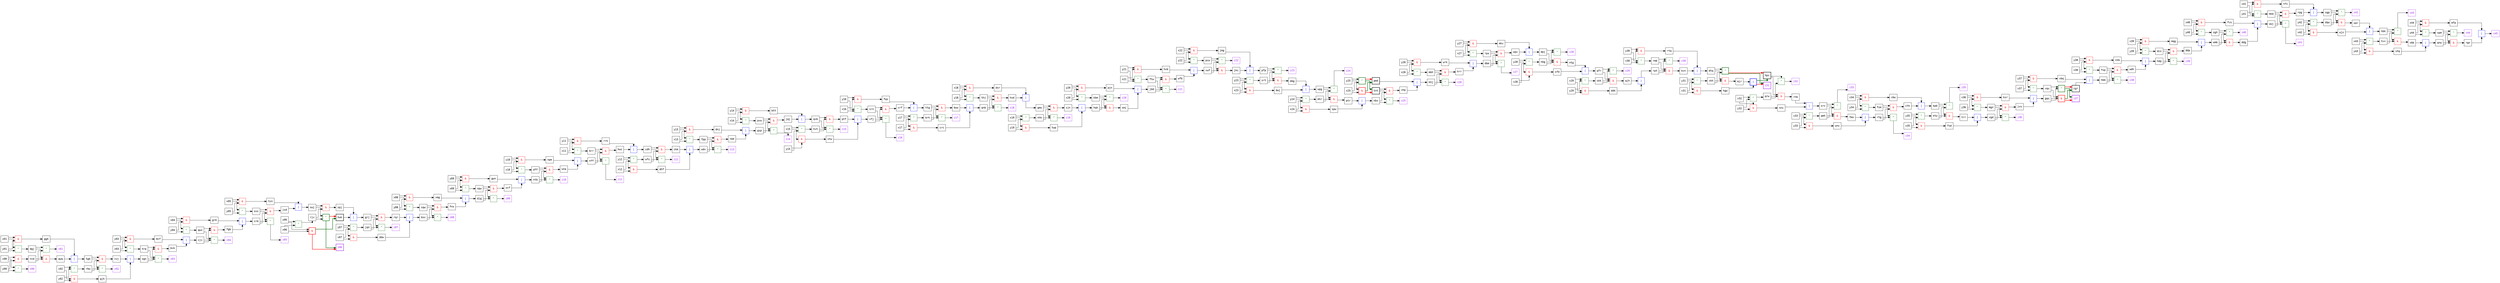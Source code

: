 digraph {
node [fontname="Consolas", shape=box width=.5];
splines=ortho;
rankdir="LR";
op1 [label="&" color="red"fontcolor="red"];
dff -> op1;
ntb -> op1;
op1 -> wsq;
op2 [label="&" color="red"fontcolor="red"];
y28 -> op2;
x28 -> op2;
op2 -> sfd;
op3 [label="&" color="red"fontcolor="red"];
ttg -> op3;
brk -> op3;
op3 -> bww;
op4 [label="&" color="red"fontcolor="red"];
mgn -> op4;
vgd -> op4;
op4 -> jvs;
op5 [penwidth=2];hwk [ penwidth=2];
op5 [label="^" color="darkgreen"fontcolor="darkgreen"];
swj -> op5;
rjv -> op5;
op5 -> hwk [color="red" penwidth=2];
op5 -> z06 [color="darkgreen" penwidth=2];
z30 [color="purple" fontcolor="purple"];
op6 [label="^" color="darkgreen"fontcolor="darkgreen"];
rpt -> op6;
rmb -> op6;
op6 -> z30;
z15 [color="purple" fontcolor="purple"];
op7 [label="^" color="darkgreen"fontcolor="darkgreen"];
hvt -> op7;
qvb -> op7;
op7 -> z15;
op8 [label="|" color="blue"fontcolor="blue"];
qjh -> op8;
ddk -> op8;
op8 -> rpt;
op9 [label="&" color="red"fontcolor="red"];
grj -> op9;
jqn -> op9;
op9 -> rqr;
op10 [label="^" color="darkgreen"fontcolor="darkgreen"];
x28 -> op10;
y28 -> op10;
op10 -> nbg;
op11 [label="&" color="red"fontcolor="red"];
y24 -> op11;
x24 -> op11;
op11 -> spw;
op12 [label="&" color="red"fontcolor="red"];
y03 -> op12;
x03 -> op12;
op12 -> mcf;
op13 [label="|" color="blue"fontcolor="blue"];
pjn -> op13;
smj -> op13;
op13 -> jbd;
op14 [label="&" color="red"fontcolor="red"];
y07 -> op14;
x07 -> op14;
op14 -> ddw;
z29 [color="purple" fontcolor="purple"];
op15 [label="^" color="darkgreen"fontcolor="darkgreen"];
skk -> op15;
qfr -> op15;
op15 -> z29;
op16 [label="^" color="darkgreen"fontcolor="darkgreen"];
y38 -> op16;
x38 -> op16;
op16 -> fsp;
op17 [penwidth=2];qmd [ penwidth=2];
op17 [label="^" color="darkgreen"fontcolor="darkgreen"];
y25 -> op17;
x25 -> op17;
op17 -> qmd [color="red" penwidth=2];
op17 -> tnt [color="darkgreen" penwidth=2];
op18 [label="&" color="red"fontcolor="red"];
y41 -> op18;
x41 -> op18;
op18 -> tfc;
op19 [label="&" color="red"fontcolor="red"];
y37 -> op19;
x37 -> op19;
op19 -> vbq;
op20 [label="^" color="darkgreen"fontcolor="darkgreen"];
y27 -> op20;
x27 -> op20;
op20 -> rps;
op21 [label="|" color="blue"fontcolor="blue"];
trr -> op21;
fsd -> op21;
op21 -> vgd;
z03 [color="purple" fontcolor="purple"];
op22 [label="^" color="darkgreen"fontcolor="darkgreen"];
sgn -> op22;
hrp -> op22;
op22 -> z03;
op23 [label="|" color="blue"fontcolor="blue"];
rtq -> op23;
kcn -> op23;
op23 -> dtq;
op24 [label="&" color="red"fontcolor="red"];
x16 -> op24;
y16 -> op24;
op24 -> fqs;
op25 [label="&" color="red"fontcolor="red"];
x05 -> op25;
y05 -> op25;
op25 -> tcn;
z44 [color="purple" fontcolor="purple"];
op26 [label="^" color="darkgreen"fontcolor="darkgreen"];
spm -> op26;
qnw -> op26;
op26 -> z44;
op27 [label="|" color="blue"fontcolor="blue"];
wjs -> op27;
sdr -> op27;
op27 -> hbk;
op28 [label="&" color="red"fontcolor="red"];
x21 -> op28;
y21 -> op28;
op28 -> hvb;
op29 [label="|" color="blue"fontcolor="blue"];
mcf -> op29;
bvk -> op29;
op29 -> cjv;
z23 [color="purple" fontcolor="purple"];
op30 [label="^" color="darkgreen"fontcolor="darkgreen"];
pfp -> op30;
srt -> op30;
op30 -> z23;
z28 [color="purple" fontcolor="purple"];
op31 [label="^" color="darkgreen"fontcolor="darkgreen"];
dpj -> op31;
nbg -> op31;
op31 -> z28;
op32 [label="|" color="blue"fontcolor="blue"];
tcn -> op32;
jsd -> op32;
op32 -> swj;
z45 [color="purple" fontcolor="purple"];
op33 [label="|" color="blue"fontcolor="blue"];
rgn -> op33;
mfp -> op33;
op33 -> z45;
op34 [label="|" color="blue"fontcolor="blue"];
wqv -> op34;
mkv -> op34;
op34 -> dpj;
op35 [label="&" color="red"fontcolor="red"];
y35 -> op35;
x35 -> op35;
op35 -> fsd;
z18 [color="purple" fontcolor="purple"];
op36 [label="^" color="darkgreen"fontcolor="darkgreen"];
thj -> op36;
qnb -> op36;
op36 -> z18;
op37 [label="|" color="blue"fontcolor="blue"];
dmg -> op37;
dwj -> op37;
op37 -> wpg;
op38 [label="&" color="red"fontcolor="red"];
x04 -> op38;
y04 -> op38;
op38 -> grm;
op39 [label="^" color="darkgreen"fontcolor="darkgreen"];
y32 -> op39;
x32 -> op39;
op39 -> qrw;
z32 [color="purple" fontcolor="purple"];
op40 [label="^" color="darkgreen"fontcolor="darkgreen"];
hpc -> op40;
qrw -> op40;
op40 -> z32;
op41 [label="&" color="red"fontcolor="red"];
fpp -> op41;
wdv -> op41;
op41 -> cpp;
z43 [color="purple" fontcolor="purple"];
op42 [label="^" color="darkgreen"fontcolor="darkgreen"];
tvv -> op42;
hbk -> op42;
op42 -> z43;
op43 [label="^" color="darkgreen"fontcolor="darkgreen"];
x01 -> op43;
y01 -> op43;
op43 -> dgj;
z14 [color="purple" fontcolor="purple"];
op44 [label="^" color="darkgreen"fontcolor="darkgreen"];
pvw -> op44;
gsp -> op44;
op44 -> z14;
op45 [label="&" color="red"fontcolor="red"];
x15 -> op45;
y15 -> op45;
op45 -> stw;
z24 [color="purple" fontcolor="purple"];
op46 [label="^" color="darkgreen"fontcolor="darkgreen"];
wpg -> op46;
mhr -> op46;
op46 -> z24;
op47 [label="|" color="blue"fontcolor="blue"];
dsr -> op47;
hsd -> op47;
op47 -> gmw;
z33 [color="purple" fontcolor="purple"];
op48 [label="^" color="darkgreen"fontcolor="darkgreen"];
src -> op48;
qmh -> op48;
op48 -> z33;
op49 [label="&" color="red"fontcolor="red"];
cdh -> op49;
wfs -> op49;
op49 -> ckm;
op50 [label="|" color="blue"fontcolor="blue"];
hwc -> op50;
rrk -> op50;
op50 -> cdh;
op51 [label="|" color="blue"fontcolor="blue"];
ptf -> op51;
stw -> op51;
op51 -> vfj;
op52 [label="&" color="red"fontcolor="red"];
src -> op52;
qmh -> op52;
op52 -> fmn;
op53 [label="^" color="darkgreen"fontcolor="darkgreen"];
y31 -> op53;
x31 -> op53;
op53 -> vkh;
op54 [label="&" color="red"fontcolor="red"];
srn -> op54;
vfj -> op54;
op54 -> crf;
z40 [color="purple" fontcolor="purple"];
op55 [label="^" color="darkgreen"fontcolor="darkgreen"];
sgh -> op55;
wmb -> op55;
op55 -> z40;
op56 [label="&" color="red"fontcolor="red"];
nhk -> op56;
gmw -> op56;
op56 -> cjn;
z13 [color="purple" fontcolor="purple"];
op57 [label="^" color="darkgreen"fontcolor="darkgreen"];
fpp -> op57;
wdv -> op57;
op57 -> z13;
op58 [label="^" color="darkgreen"fontcolor="darkgreen"];
x39 -> op58;
y39 -> op58;
op58 -> dcs;
op59 [label="&" color="red"fontcolor="red"];
x22 -> op59;
y22 -> op59;
op59 -> jmg;
op60 [label="&" color="red"fontcolor="red"];
y29 -> op60;
x29 -> op60;
op60 -> ddk;
op61 [label="&" color="red"fontcolor="red"];
fsm -> op61;
rtg -> op61;
op61 -> ctk;
op62 [label="^" color="darkgreen"fontcolor="darkgreen"];
x41 -> op62;
y41 -> op62;
op62 -> mkb;
op63 [label="^" color="darkgreen"fontcolor="darkgreen"];
x19 -> op63;
y19 -> op63;
op63 -> nhk;
op64 [label="|" color="blue"fontcolor="blue"];
ggk -> op64;
qwq -> op64;
op64 -> tgb;
op65 [label="&" color="red"fontcolor="red"];
y42 -> op65;
x42 -> op65;
op65 -> wjs;
op66 [label="^" color="darkgreen"fontcolor="darkgreen"];
y10 -> op66;
x10 -> op66;
op66 -> dff;
op67 [label="^" color="darkgreen"fontcolor="darkgreen"];
y05 -> op67;
x05 -> op67;
op67 -> sss;
op68 [label="&" color="red"fontcolor="red"];
brr -> op68;
nff -> op68;
op68 -> hwc;
z35 [color="purple" fontcolor="purple"];
op69 [label="^" color="darkgreen"fontcolor="darkgreen"];
kpb -> op69;
ktw -> op69;
op69 -> z35;
op70 [label="&" color="red"fontcolor="red"];
x40 -> op70;
y40 -> op70;
op70 -> fvs;
op71 [label="&" color="red"fontcolor="red"];
dtq -> op71;
vkh -> op71;
op71 -> mjr;
op72 [label="|" color="blue"fontcolor="blue"];
tfc -> op72;
rpg -> op72;
op72 -> sgp;
z16 [color="purple" fontcolor="purple"];
op73 [label="^" color="darkgreen"fontcolor="darkgreen"];
vfj -> op73;
srn -> op73;
op73 -> z16;
op74 [label="^" color="darkgreen"fontcolor="darkgreen"];
x15 -> op74;
y15 -> op74;
op74 -> hvt;
op75 [label="|" color="blue"fontcolor="blue"];
nnc -> op75;
rnb -> op75;
op75 -> src;
op76 [label="|" color="blue"fontcolor="blue"];
btt -> op76;
jqj -> op76;
op76 -> qvb;
op77 [label="&" color="red"fontcolor="red"];
hdp -> op77;
dcs -> op77;
op77 -> ddp;
op78 [label="^" color="darkgreen"fontcolor="darkgreen"];
y26 -> op78;
x26 -> op78;
op78 -> mbh;
op79 [label="^" color="darkgreen"fontcolor="darkgreen"];
y11 -> op79;
x11 -> op79;
op79 -> brr;
op80 [label="|" color="blue"fontcolor="blue"];
wnc -> op80;
fmn -> op80;
op80 -> rtg;
op81 [label="^" color="darkgreen"fontcolor="darkgreen"];
y14 -> op81;
x14 -> op81;
op81 -> pvw;
op82 [label="&" color="red"fontcolor="red"];
ftw -> op82;
jbd -> op82;
op82 -> wfb;
op83 [label="&" color="red"fontcolor="red"];
y27 -> op83;
x27 -> op83;
op83 -> mkv;
op84 [label="|" color="blue"fontcolor="blue"];
vvj -> op84;
gjk -> op84;
op84 -> sgn;
op85 [label="&" color="red"fontcolor="red"];
y09 -> op85;
x09 -> op85;
op85 -> gwn;
z21 [color="purple" fontcolor="purple"];
op86 [label="^" color="darkgreen"fontcolor="darkgreen"];
ftw -> op86;
jbd -> op86;
op86 -> z21;
op87 [label="^" color="darkgreen"fontcolor="darkgreen"];
y06 -> op87;
x06 -> op87;
op87 -> rjv;
op88 [label="^" color="darkgreen"fontcolor="darkgreen"];
y35 -> op88;
x35 -> op88;
op88 -> ktw;
op89 [label="&" color="red"fontcolor="red"];
mbh -> op89;
khj -> op89;
op89 -> krr;
op90 [label="&" color="red"fontcolor="red"];
x36 -> op90;
y36 -> op90;
op90 -> ksr;
op91 [label="&" color="red"fontcolor="red"];
x08 -> op91;
y08 -> op91;
op91 -> vmg;
z12 [color="purple" fontcolor="purple"];
op92 [label="^" color="darkgreen"fontcolor="darkgreen"];
wfs -> op92;
cdh -> op92;
op92 -> z12;
op93 [label="&" color="red"fontcolor="red"];
tnt -> op93;
nbs -> op93;
op93 -> vhp;
z42 [color="purple" fontcolor="purple"];
op94 [label="^" color="darkgreen"fontcolor="darkgreen"];
dqw -> op94;
sgp -> op94;
op94 -> z42;
op95 [label="&" color="red"fontcolor="red"];
sqw -> op95;
bsc -> op95;
op95 -> fns;
op96 [label="|" color="blue"fontcolor="blue"];
mqg -> op96;
ddp -> op96;
op96 -> wmb;
op97 [label="&" color="red"fontcolor="red"];
swj -> op97;
rjv -> op97;
op97 -> spj;
z17 [color="purple" fontcolor="purple"];
op98 [label="^" color="darkgreen"fontcolor="darkgreen"];
brk -> op98;
ttg -> op98;
op98 -> z17;
z10 [color="purple" fontcolor="purple"];
op99 [label="^" color="darkgreen"fontcolor="darkgreen"];
dff -> op99;
ntb -> op99;
op99 -> z10;
op100 [label="^" color="darkgreen"fontcolor="darkgreen"];
y42 -> op100;
x42 -> op100;
op100 -> dqw;
op101 [label="&" color="red"fontcolor="red"];
y02 -> op101;
x02 -> op101;
op101 -> gjk;
op102 [penwidth=2];cgr [ penwidth=2];
op102 [label="^" color="darkgreen"fontcolor="darkgreen"];
gqc -> op102;
vqv -> op102;
op102 -> cgr [color="red" penwidth=2];
op102 -> z37 [color="darkgreen" penwidth=2];
op103 [label="|" color="blue"fontcolor="blue"];
npm -> op103;
wsq -> op103;
op103 -> nff;
z39 [color="purple" fontcolor="purple"];
op104 [label="^" color="darkgreen"fontcolor="darkgreen"];
hdp -> op104;
dcs -> op104;
op104 -> z39;
op105 [label="&" color="red"fontcolor="red"];
y13 -> op105;
x13 -> op105;
op105 -> dnj;
op106 [label="^" color="darkgreen"fontcolor="darkgreen"];
x08 -> op106;
y08 -> op106;
op106 -> sqw;
op107 [label="|" color="blue"fontcolor="blue"];
ksr -> op107;
jvs -> op107;
op107 -> gqc;
op108 [label="&" color="red"fontcolor="red"];
x43 -> op108;
y43 -> op108;
op108 -> vhq;
op109 [label="^" color="darkgreen"fontcolor="darkgreen"];
y12 -> op109;
x12 -> op109;
op109 -> wfs;
z19 [color="purple" fontcolor="purple"];
op110 [label="^" color="darkgreen"fontcolor="darkgreen"];
gmw -> op110;
nhk -> op110;
op110 -> z19;
z26 [color="purple" fontcolor="purple"];
op111 [label="^" color="darkgreen"fontcolor="darkgreen"];
khj -> op111;
mbh -> op111;
op111 -> z26;
op112 [label="^" color="darkgreen"fontcolor="darkgreen"];
x16 -> op112;
y16 -> op112;
op112 -> srn;
op113 [label="&" color="red"fontcolor="red"];
cjv -> op113;
qws -> op113;
op113 -> fgb;
op114 [label="|" color="blue"fontcolor="blue"];
wdh -> op114;
ckb -> op114;
op114 -> hdp;
op115 [label="^" color="darkgreen"fontcolor="darkgreen"];
y09 -> op115;
x09 -> op115;
op115 -> npw;
op116 [label="&" color="red"fontcolor="red"];
mkb -> op116;
wwj -> op116;
op116 -> rpg;
op117 [label="&" color="red"fontcolor="red"];
y17 -> op117;
x17 -> op117;
op117 -> crc;
op118 [label="^" color="darkgreen"fontcolor="darkgreen"];
y13 -> op118;
x13 -> op118;
op118 -> fpp;
op119 [label="|" color="blue"fontcolor="blue"];
ctk -> op119;
vbw -> op119;
op119 -> kpb;
op120 [label="&" color="red"fontcolor="red"];
x00 -> op120;
y00 -> op120;
op120 -> nvd;
op121 [label="^" color="darkgreen"fontcolor="darkgreen"];
y04 -> op121;
x04 -> op121;
op121 -> qws;
op122 [label="&" color="red"fontcolor="red"];
x44 -> op122;
y44 -> op122;
op122 -> mfp;
z01 [color="purple" fontcolor="purple"];
op123 [label="^" color="darkgreen"fontcolor="darkgreen"];
nvd -> op123;
dgj -> op123;
op123 -> z01;
op124 [label="^" color="darkgreen"fontcolor="darkgreen"];
y22 -> op124;
x22 -> op124;
op124 -> pcw;
z27 [color="purple" fontcolor="purple"];
op125 [label="^" color="darkgreen"fontcolor="darkgreen"];
dbm -> op125;
rps -> op125;
op125 -> z27;
op126 [label="|" color="blue"fontcolor="blue"];
ntg -> op126;
sfd -> op126;
op126 -> qfr;
op127 [label="|" color="blue"fontcolor="blue"];
ddg -> op127;
fvs -> op127;
op127 -> wwj;
z05 [color="purple" fontcolor="purple"];
op128 [label="^" color="darkgreen"fontcolor="darkgreen"];
crm -> op128;
sss -> op128;
op128 -> z05;
op129 [label="^" color="darkgreen"fontcolor="darkgreen"];
y40 -> op129;
x40 -> op129;
op129 -> sgh;
op130 [label="&" color="red"fontcolor="red"];
ktw -> op130;
kpb -> op130;
op130 -> trr;
z08 [color="purple" fontcolor="purple"];
op131 [label="^" color="darkgreen"fontcolor="darkgreen"];
bsc -> op131;
sqw -> op131;
op131 -> z08;
op132 [label="&" color="red"fontcolor="red"];
wpg -> op132;
mhr -> op132;
op132 -> ptr;
op133 [label="&" color="red"fontcolor="red"];
x01 -> op133;
y01 -> op133;
op133 -> ggk;
op134 [label="|" color="blue"fontcolor="blue"];
cpp -> op134;
dnj -> op134;
op134 -> gsp;
op135 [label="|" color="blue"fontcolor="blue"];
vbb -> op135;
vhq -> op135;
op135 -> qnw;
op136 [label="^" color="darkgreen"fontcolor="darkgreen"];
y20 -> op136;
x20 -> op136;
op136 -> kbm;
op137 [label="&" color="red"fontcolor="red"];
sgp -> op137;
dqw -> op137;
op137 -> sdr;
op138 [label="^" color="darkgreen"fontcolor="darkgreen"];
x30 -> op138;
y30 -> op138;
op138 -> rmb;
z36 [color="purple" fontcolor="purple"];
op139 [label="^" color="darkgreen"fontcolor="darkgreen"];
mgn -> op139;
vgd -> op139;
op139 -> z36;
op140 [label="|" color="blue"fontcolor="blue"];
wrk -> op140;
krr -> op140;
op140 -> dbm;
op141 [label="&" color="red"fontcolor="red"];
x18 -> op141;
y18 -> op141;
op141 -> dsr;
op142 [label="&" color="red"fontcolor="red"];
srt -> op142;
pfp -> op142;
op142 -> dmg;
op143 [label="&" color="red"fontcolor="red"];
rps -> op143;
dbm -> op143;
op143 -> wqv;
op144 [label="&" color="red"fontcolor="red"];
qnw -> op144;
spm -> op144;
op144 -> rgn;
op145 [label="&" color="red"fontcolor="red"];
npw -> op145;
djg -> op145;
op145 -> scf;
op146 [label="&" color="red"fontcolor="red"];
sgh -> op146;
wmb -> op146;
op146 -> ddg;
op147 [label="&" color="red"fontcolor="red"];
y19 -> op147;
x19 -> op147;
op147 -> twp;
op148 [label="&" color="red"fontcolor="red"];
nbg -> op148;
dpj -> op148;
op148 -> ntg;
z20 [color="purple" fontcolor="purple"];
op149 [label="^" color="darkgreen"fontcolor="darkgreen"];
kbm -> op149;
hqk -> op149;
op149 -> z20;
op150 [penwidth=2];z37 [color="purple" fontcolor="purple" penwidth=2];
op150 [label="&" color="red"fontcolor="red"];
gqc -> op150;
vqv -> op150;
op150 -> z37 [color="red" penwidth=2];
op150 -> cgr [color="darkgreen" penwidth=2];
op151 [label="|" color="blue"fontcolor="blue"];
ptr -> op151;
spw -> op151;
op151 -> nbs;
op152 [label="^" color="darkgreen"fontcolor="darkgreen"];
x37 -> op152;
y37 -> op152;
op152 -> vqv;
op153 [label="&" color="red"fontcolor="red"];
qvb -> op153;
hvt -> op153;
op153 -> ptf;
op154 [label="^" color="darkgreen"fontcolor="darkgreen"];
x18 -> op154;
y18 -> op154;
op154 -> thj;
op155 [label="^" color="darkgreen"fontcolor="darkgreen"];
x43 -> op155;
y43 -> op155;
op155 -> tvv;
op156 [label="|" color="blue"fontcolor="blue"];
scf -> op156;
gwn -> op156;
op156 -> ntb;
op157 [label="^" color="darkgreen"fontcolor="darkgreen"];
y21 -> op157;
x21 -> op157;
op157 -> ftw;
op158 [label="&" color="red"fontcolor="red"];
y23 -> op158;
x23 -> op158;
op158 -> dwj;
op159 [label="^" color="darkgreen"fontcolor="darkgreen"];
x33 -> op159;
y33 -> op159;
op159 -> qmh;
z34 [color="purple" fontcolor="purple"];
op160 [label="^" color="darkgreen"fontcolor="darkgreen"];
rtg -> op160;
fsm -> op160;
op160 -> z34;
op161 [label="|" color="blue"fontcolor="blue"];
crc -> op161;
bww -> op161;
op161 -> qnb;
z07 [color="purple" fontcolor="purple"];
op162 [label="^" color="darkgreen"fontcolor="darkgreen"];
jqn -> op162;
grj -> op162;
op162 -> z07;
op163 [label="^" color="darkgreen"fontcolor="darkgreen"];
x44 -> op163;
y44 -> op163;
op163 -> spm;
z09 [color="purple" fontcolor="purple"];
op164 [label="^" color="darkgreen"fontcolor="darkgreen"];
djg -> op164;
npw -> op164;
op164 -> z09;
op165 [label="|" color="blue"fontcolor="blue"];
rqr -> op165;
ddw -> op165;
op165 -> bsc;
op166 [label="|" color="blue"fontcolor="blue"];
wfb -> op166;
hvb -> op166;
op166 -> vwf;
op167 [label="&" color="red"fontcolor="red"];
hqk -> op167;
kbm -> op167;
op167 -> smj;
op168 [label="&" color="red"fontcolor="red"];
fsp -> op168;
hbm -> op168;
op168 -> wdh;
op169 [label="&" color="red"fontcolor="red"];
x26 -> op169;
y26 -> op169;
op169 -> wrk;
op170 [penwidth=2];z06 [color="purple" fontcolor="purple" penwidth=2];
op170 [label="&" color="red"fontcolor="red"];
y06 -> op170;
x06 -> op170;
op170 -> z06 [color="red" penwidth=2];
op170 -> hwk [color="darkgreen" penwidth=2];
op171 [label="&" color="red"fontcolor="red"];
hrp -> op171;
sgn -> op171;
op171 -> bvk;
op172 [label="&" color="red"fontcolor="red"];
tvv -> op172;
hbk -> op172;
op172 -> vbb;
op173 [penwidth=2];tnt [ penwidth=2];
op173 [label="&" color="red"fontcolor="red"];
y25 -> op173;
x25 -> op173;
op173 -> tnt [color="red" penwidth=2];
op173 -> qmd [color="darkgreen" penwidth=2];
z02 [color="purple" fontcolor="purple"];
op174 [label="^" color="darkgreen"fontcolor="darkgreen"];
rbw -> op174;
tgb -> op174;
op174 -> z02;
op175 [label="&" color="red"fontcolor="red"];
x33 -> op175;
y33 -> op175;
op175 -> wnc;
op176 [label="^" color="darkgreen"fontcolor="darkgreen"];
y24 -> op176;
x24 -> op176;
op176 -> mhr;
op177 [label="|" color="blue"fontcolor="blue"];
vmg -> op177;
fns -> op177;
op177 -> djg;
op178 [label="&" color="red"fontcolor="red"];
rmb -> op178;
rpt -> op178;
op178 -> kcn;
op179 [label="^" color="darkgreen"fontcolor="darkgreen"];
y23 -> op179;
x23 -> op179;
op179 -> srt;
z38 [color="purple" fontcolor="purple"];
op180 [label="^" color="darkgreen"fontcolor="darkgreen"];
fsp -> op180;
hbm -> op180;
op180 -> z38;
z11 [color="purple" fontcolor="purple"];
op181 [label="^" color="darkgreen"fontcolor="darkgreen"];
nff -> op181;
brr -> op181;
op181 -> z11;
op182 [label="|" color="blue"fontcolor="blue"];
jkc -> op182;
jmg -> op182;
op182 -> pfp;
op183 [label="&" color="red"fontcolor="red"];
crm -> op183;
sss -> op183;
op183 -> jsd;
op184 [label="&" color="red"fontcolor="red"];
x11 -> op184;
y11 -> op184;
op184 -> rrk;
op185 [label="&" color="red"fontcolor="red"];
y32 -> op185;
x32 -> op185;
op185 -> nnc;
op186 [label="|" color="blue"fontcolor="blue"];
qmd -> op186;
vhp -> op186;
op186 -> khj;
op187 [label="&" color="red"fontcolor="red"];
x10 -> op187;
y10 -> op187;
op187 -> npm;
op188 [label="|" color="blue"fontcolor="blue"];
fgb -> op188;
grm -> op188;
op188 -> crm;
z22 [color="purple" fontcolor="purple"];
op189 [label="^" color="darkgreen"fontcolor="darkgreen"];
vwf -> op189;
pcw -> op189;
op189 -> z22;
z25 [color="purple" fontcolor="purple"];
op190 [label="^" color="darkgreen"fontcolor="darkgreen"];
nbs -> op190;
tnt -> op190;
op190 -> z25;
op191 [label="^" color="darkgreen"fontcolor="darkgreen"];
x07 -> op191;
y07 -> op191;
op191 -> jqn;
op192 [label="&" color="red"fontcolor="red"];
pcw -> op192;
vwf -> op192;
op192 -> jkc;
op193 [label="^" color="darkgreen"fontcolor="darkgreen"];
x34 -> op193;
y34 -> op193;
op193 -> fsm;
op194 [label="&" color="red"fontcolor="red"];
pvw -> op194;
gsp -> op194;
op194 -> jqj;
op195 [label="&" color="red"fontcolor="red"];
skk -> op195;
qfr -> op195;
op195 -> qjh;
op196 [label="|" color="blue"fontcolor="blue"];
dhf -> op196;
ckm -> op196;
op196 -> wdv;
op197 [label="&" color="red"fontcolor="red"];
y31 -> op197;
x31 -> op197;
op197 -> hgw;
op198 [label="&" color="red"fontcolor="red"];
x14 -> op198;
y14 -> op198;
op198 -> btt;
op199 [label="&" color="red"fontcolor="red"];
y30 -> op199;
x30 -> op199;
op199 -> rtq;
op200 [label="&" color="red"fontcolor="red"];
dgj -> op200;
nvd -> op200;
op200 -> qwq;
op201 [penwidth=2];z31 [color="purple" fontcolor="purple" penwidth=2];
op201 [label="|" color="blue"fontcolor="blue"];
mjr -> op201;
hgw -> op201;
op201 -> z31 [color="red" penwidth=2];
op201 -> hpc [color="darkgreen" penwidth=2];
op202 [label="|" color="blue"fontcolor="blue"];
fqs -> op202;
crf -> op202;
op202 -> ttg;
z00 [color="purple" fontcolor="purple"];
op203 [label="^" color="darkgreen"fontcolor="darkgreen"];
x00 -> op203;
y00 -> op203;
op203 -> z00;
op204 [label="&" color="red"fontcolor="red"];
y20 -> op204;
x20 -> op204;
op204 -> pjn;
op205 [label="^" color="darkgreen"fontcolor="darkgreen"];
x29 -> op205;
y29 -> op205;
op205 -> skk;
op206 [penwidth=2];hpc [ penwidth=2];
op206 [label="^" color="darkgreen"fontcolor="darkgreen"];
vkh -> op206;
dtq -> op206;
op206 -> hpc [color="red" penwidth=2];
op206 -> z31 [color="darkgreen" penwidth=2];
op207 [label="&" color="red"fontcolor="red"];
rbw -> op207;
tgb -> op207;
op207 -> vvj;
op208 [label="&" color="red"fontcolor="red"];
thj -> op208;
qnb -> op208;
op208 -> hsd;
op209 [label="|" color="blue"fontcolor="blue"];
cjn -> op209;
twp -> op209;
op209 -> hqk;
op210 [label="^" color="darkgreen"fontcolor="darkgreen"];
y02 -> op210;
x02 -> op210;
op210 -> rbw;
op211 [label="&" color="red"fontcolor="red"];
y38 -> op211;
x38 -> op211;
op211 -> ckb;
op212 [label="&" color="red"fontcolor="red"];
y12 -> op212;
x12 -> op212;
op212 -> dhf;
op213 [label="^" color="darkgreen"fontcolor="darkgreen"];
x17 -> op213;
y17 -> op213;
op213 -> brk;
op214 [label="&" color="red"fontcolor="red"];
y34 -> op214;
x34 -> op214;
op214 -> vbw;
op215 [label="|" color="blue"fontcolor="blue"];
vbq -> op215;
cgr -> op215;
op215 -> hbm;
op216 [label="&" color="red"fontcolor="red"];
qrw -> op216;
hpc -> op216;
op216 -> rnb;
op217 [label="&" color="red"fontcolor="red"];
y39 -> op217;
x39 -> op217;
op217 -> mqg;
z04 [color="purple" fontcolor="purple"];
op218 [label="^" color="darkgreen"fontcolor="darkgreen"];
cjv -> op218;
qws -> op218;
op218 -> z04;
op219 [label="^" color="darkgreen"fontcolor="darkgreen"];
y36 -> op219;
x36 -> op219;
op219 -> mgn;
op220 [label="^" color="darkgreen"fontcolor="darkgreen"];
x03 -> op220;
y03 -> op220;
op220 -> hrp;
z41 [color="purple" fontcolor="purple"];
op221 [label="^" color="darkgreen"fontcolor="darkgreen"];
wwj -> op221;
mkb -> op221;
op221 -> z41;
op222 [label="|" color="blue"fontcolor="blue"];
spj -> op222;
hwk -> op222;
op222 -> grj;
}
